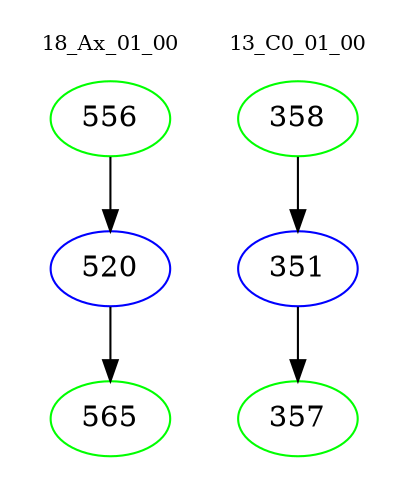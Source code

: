 digraph{
subgraph cluster_0 {
color = white
label = "18_Ax_01_00";
fontsize=10;
T0_556 [label="556", color="green"]
T0_556 -> T0_520 [color="black"]
T0_520 [label="520", color="blue"]
T0_520 -> T0_565 [color="black"]
T0_565 [label="565", color="green"]
}
subgraph cluster_1 {
color = white
label = "13_C0_01_00";
fontsize=10;
T1_358 [label="358", color="green"]
T1_358 -> T1_351 [color="black"]
T1_351 [label="351", color="blue"]
T1_351 -> T1_357 [color="black"]
T1_357 [label="357", color="green"]
}
}

